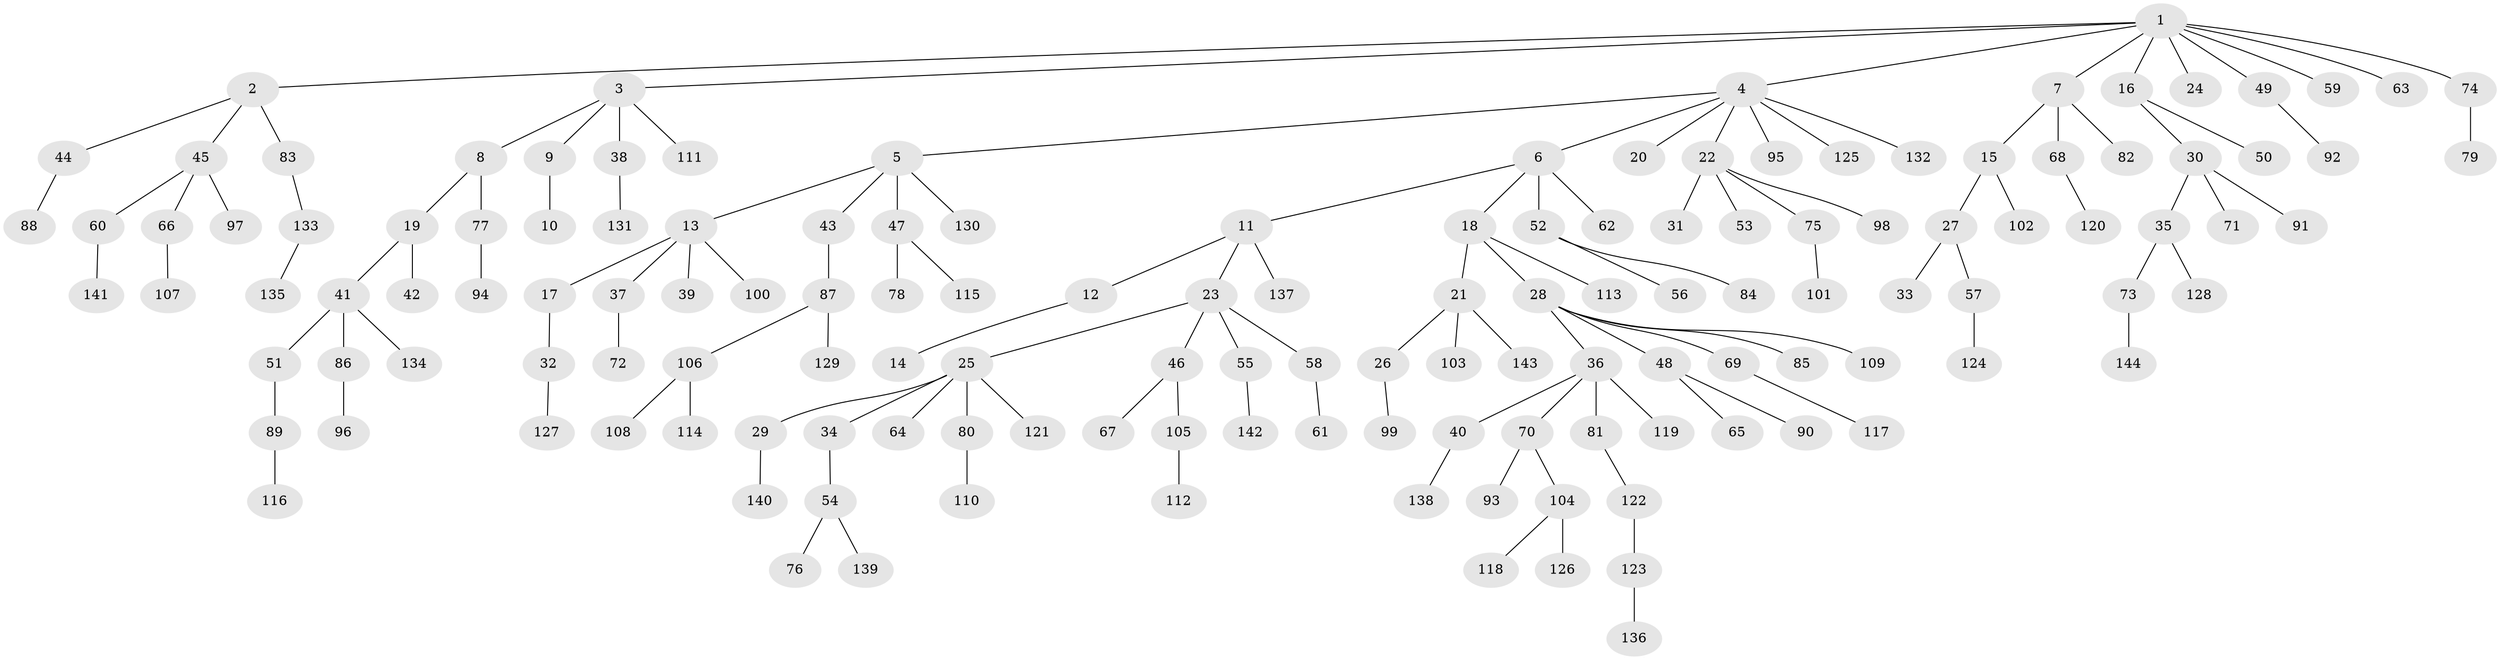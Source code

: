 // coarse degree distribution, {2: 0.3181818181818182, 1: 0.45454545454545453, 7: 0.022727272727272728, 3: 0.13636363636363635, 4: 0.045454545454545456, 5: 0.022727272727272728}
// Generated by graph-tools (version 1.1) at 2025/37/03/04/25 23:37:19]
// undirected, 144 vertices, 143 edges
graph export_dot {
  node [color=gray90,style=filled];
  1;
  2;
  3;
  4;
  5;
  6;
  7;
  8;
  9;
  10;
  11;
  12;
  13;
  14;
  15;
  16;
  17;
  18;
  19;
  20;
  21;
  22;
  23;
  24;
  25;
  26;
  27;
  28;
  29;
  30;
  31;
  32;
  33;
  34;
  35;
  36;
  37;
  38;
  39;
  40;
  41;
  42;
  43;
  44;
  45;
  46;
  47;
  48;
  49;
  50;
  51;
  52;
  53;
  54;
  55;
  56;
  57;
  58;
  59;
  60;
  61;
  62;
  63;
  64;
  65;
  66;
  67;
  68;
  69;
  70;
  71;
  72;
  73;
  74;
  75;
  76;
  77;
  78;
  79;
  80;
  81;
  82;
  83;
  84;
  85;
  86;
  87;
  88;
  89;
  90;
  91;
  92;
  93;
  94;
  95;
  96;
  97;
  98;
  99;
  100;
  101;
  102;
  103;
  104;
  105;
  106;
  107;
  108;
  109;
  110;
  111;
  112;
  113;
  114;
  115;
  116;
  117;
  118;
  119;
  120;
  121;
  122;
  123;
  124;
  125;
  126;
  127;
  128;
  129;
  130;
  131;
  132;
  133;
  134;
  135;
  136;
  137;
  138;
  139;
  140;
  141;
  142;
  143;
  144;
  1 -- 2;
  1 -- 3;
  1 -- 4;
  1 -- 7;
  1 -- 16;
  1 -- 24;
  1 -- 49;
  1 -- 59;
  1 -- 63;
  1 -- 74;
  2 -- 44;
  2 -- 45;
  2 -- 83;
  3 -- 8;
  3 -- 9;
  3 -- 38;
  3 -- 111;
  4 -- 5;
  4 -- 6;
  4 -- 20;
  4 -- 22;
  4 -- 95;
  4 -- 125;
  4 -- 132;
  5 -- 13;
  5 -- 43;
  5 -- 47;
  5 -- 130;
  6 -- 11;
  6 -- 18;
  6 -- 52;
  6 -- 62;
  7 -- 15;
  7 -- 68;
  7 -- 82;
  8 -- 19;
  8 -- 77;
  9 -- 10;
  11 -- 12;
  11 -- 23;
  11 -- 137;
  12 -- 14;
  13 -- 17;
  13 -- 37;
  13 -- 39;
  13 -- 100;
  15 -- 27;
  15 -- 102;
  16 -- 30;
  16 -- 50;
  17 -- 32;
  18 -- 21;
  18 -- 28;
  18 -- 113;
  19 -- 41;
  19 -- 42;
  21 -- 26;
  21 -- 103;
  21 -- 143;
  22 -- 31;
  22 -- 53;
  22 -- 75;
  22 -- 98;
  23 -- 25;
  23 -- 46;
  23 -- 55;
  23 -- 58;
  25 -- 29;
  25 -- 34;
  25 -- 64;
  25 -- 80;
  25 -- 121;
  26 -- 99;
  27 -- 33;
  27 -- 57;
  28 -- 36;
  28 -- 48;
  28 -- 69;
  28 -- 85;
  28 -- 109;
  29 -- 140;
  30 -- 35;
  30 -- 71;
  30 -- 91;
  32 -- 127;
  34 -- 54;
  35 -- 73;
  35 -- 128;
  36 -- 40;
  36 -- 70;
  36 -- 81;
  36 -- 119;
  37 -- 72;
  38 -- 131;
  40 -- 138;
  41 -- 51;
  41 -- 86;
  41 -- 134;
  43 -- 87;
  44 -- 88;
  45 -- 60;
  45 -- 66;
  45 -- 97;
  46 -- 67;
  46 -- 105;
  47 -- 78;
  47 -- 115;
  48 -- 65;
  48 -- 90;
  49 -- 92;
  51 -- 89;
  52 -- 56;
  52 -- 84;
  54 -- 76;
  54 -- 139;
  55 -- 142;
  57 -- 124;
  58 -- 61;
  60 -- 141;
  66 -- 107;
  68 -- 120;
  69 -- 117;
  70 -- 93;
  70 -- 104;
  73 -- 144;
  74 -- 79;
  75 -- 101;
  77 -- 94;
  80 -- 110;
  81 -- 122;
  83 -- 133;
  86 -- 96;
  87 -- 106;
  87 -- 129;
  89 -- 116;
  104 -- 118;
  104 -- 126;
  105 -- 112;
  106 -- 108;
  106 -- 114;
  122 -- 123;
  123 -- 136;
  133 -- 135;
}
